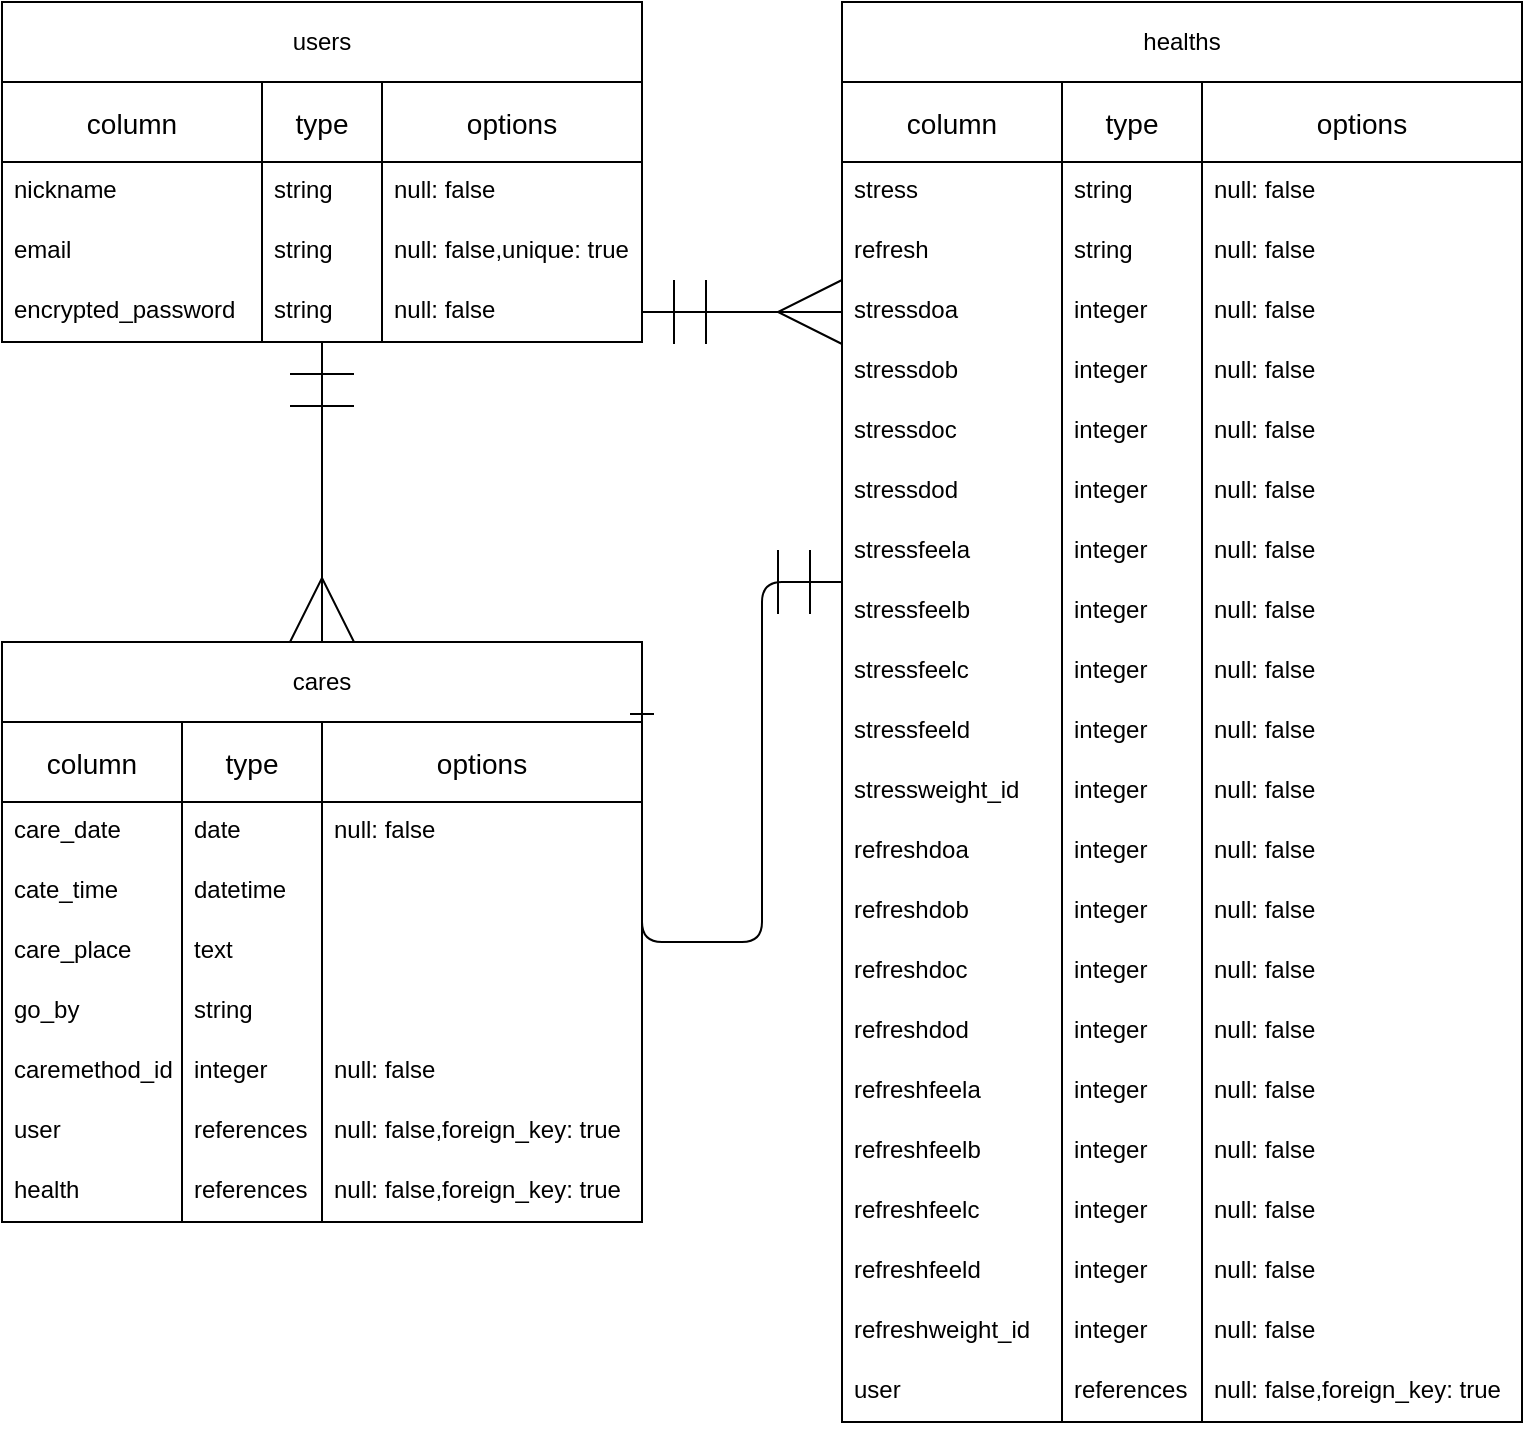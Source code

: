 <mxfile>
    <diagram id="IiIE51ONClDgoYbZXVTl" name="ページ1">
        <mxGraphModel dx="184" dy="395" grid="1" gridSize="10" guides="0" tooltips="1" connect="1" arrows="1" fold="1" page="1" pageScale="1" pageWidth="827" pageHeight="1169" math="0" shadow="0">
            <root>
                <object label="" id="0">
                    <mxCell/>
                </object>
                <mxCell id="1" parent="0"/>
                <mxCell id="36" value="column" style="swimlane;fontStyle=0;childLayout=stackLayout;horizontal=1;startSize=40;horizontalStack=0;resizeParent=1;resizeParentMax=0;resizeLast=0;collapsible=1;marginBottom=0;align=center;fontSize=14;" parent="1" vertex="1">
                    <mxGeometry x="40" y="160" width="130" height="130" as="geometry">
                        <mxRectangle x="40" y="280" width="50" height="40" as="alternateBounds"/>
                    </mxGeometry>
                </mxCell>
                <mxCell id="37" value="nickname" style="text;strokeColor=none;fillColor=none;spacingLeft=4;spacingRight=4;overflow=hidden;rotatable=0;points=[[0,0.5],[1,0.5]];portConstraint=eastwest;fontSize=12;" parent="36" vertex="1">
                    <mxGeometry y="40" width="130" height="30" as="geometry"/>
                </mxCell>
                <mxCell id="38" value="email" style="text;strokeColor=none;fillColor=none;spacingLeft=4;spacingRight=4;overflow=hidden;rotatable=0;points=[[0,0.5],[1,0.5]];portConstraint=eastwest;fontSize=12;" parent="36" vertex="1">
                    <mxGeometry y="70" width="130" height="30" as="geometry"/>
                </mxCell>
                <mxCell id="60" value="encrypted_password" style="text;strokeColor=none;fillColor=none;spacingLeft=4;spacingRight=4;overflow=hidden;rotatable=0;points=[[0,0.5],[1,0.5]];portConstraint=eastwest;fontSize=12;" parent="36" vertex="1">
                    <mxGeometry y="100" width="130" height="30" as="geometry"/>
                </mxCell>
                <mxCell id="71" value="type" style="swimlane;fontStyle=0;childLayout=stackLayout;horizontal=1;startSize=40;horizontalStack=0;resizeParent=1;resizeParentMax=0;resizeLast=0;collapsible=1;marginBottom=0;align=center;fontSize=14;" parent="1" vertex="1">
                    <mxGeometry x="170" y="160" width="60" height="130" as="geometry">
                        <mxRectangle x="170" y="280" width="50" height="40" as="alternateBounds"/>
                    </mxGeometry>
                </mxCell>
                <mxCell id="72" value="string" style="text;strokeColor=none;fillColor=none;spacingLeft=4;spacingRight=4;overflow=hidden;rotatable=0;points=[[0,0.5],[1,0.5]];portConstraint=eastwest;fontSize=12;" parent="71" vertex="1">
                    <mxGeometry y="40" width="60" height="30" as="geometry"/>
                </mxCell>
                <mxCell id="73" value="string    " style="text;strokeColor=none;fillColor=none;spacingLeft=4;spacingRight=4;overflow=hidden;rotatable=0;points=[[0,0.5],[1,0.5]];portConstraint=eastwest;fontSize=12;" parent="71" vertex="1">
                    <mxGeometry y="70" width="60" height="30" as="geometry"/>
                </mxCell>
                <mxCell id="74" value="string" style="text;strokeColor=none;fillColor=none;spacingLeft=4;spacingRight=4;overflow=hidden;rotatable=0;points=[[0,0.5],[1,0.5]];portConstraint=eastwest;fontSize=12;" parent="71" vertex="1">
                    <mxGeometry y="100" width="60" height="30" as="geometry"/>
                </mxCell>
                <mxCell id="80" value="options" style="swimlane;fontStyle=0;childLayout=stackLayout;horizontal=1;startSize=40;horizontalStack=0;resizeParent=1;resizeParentMax=0;resizeLast=0;collapsible=1;marginBottom=0;align=center;fontSize=14;" parent="1" vertex="1">
                    <mxGeometry x="230" y="160" width="130" height="130" as="geometry">
                        <mxRectangle x="40" y="280" width="50" height="40" as="alternateBounds"/>
                    </mxGeometry>
                </mxCell>
                <mxCell id="81" value="null: false" style="text;strokeColor=none;fillColor=none;spacingLeft=4;spacingRight=4;overflow=hidden;rotatable=0;points=[[0,0.5],[1,0.5]];portConstraint=eastwest;fontSize=12;" parent="80" vertex="1">
                    <mxGeometry y="40" width="130" height="30" as="geometry"/>
                </mxCell>
                <mxCell id="82" value="null: false,unique: true" style="text;strokeColor=none;fillColor=none;spacingLeft=4;spacingRight=4;overflow=hidden;rotatable=0;points=[[0,0.5],[1,0.5]];portConstraint=eastwest;fontSize=12;" parent="80" vertex="1">
                    <mxGeometry y="70" width="130" height="30" as="geometry"/>
                </mxCell>
                <mxCell id="89" value="null: false" style="text;strokeColor=none;fillColor=none;spacingLeft=4;spacingRight=4;overflow=hidden;rotatable=0;points=[[0,0.5],[1,0.5]];portConstraint=eastwest;fontSize=12;" parent="80" vertex="1">
                    <mxGeometry y="100" width="130" height="30" as="geometry"/>
                </mxCell>
                <mxCell id="90" value="users" style="whiteSpace=wrap;html=1;align=center;" parent="1" vertex="1">
                    <mxGeometry x="40" y="120" width="320" height="40" as="geometry"/>
                </mxCell>
                <mxCell id="91" value="healths" style="whiteSpace=wrap;html=1;align=center;" parent="1" vertex="1">
                    <mxGeometry x="460" y="120" width="340" height="40" as="geometry"/>
                </mxCell>
                <mxCell id="92" value="column" style="swimlane;fontStyle=0;childLayout=stackLayout;horizontal=1;startSize=40;horizontalStack=0;resizeParent=1;resizeParentMax=0;resizeLast=0;collapsible=1;marginBottom=0;align=center;fontSize=14;" parent="1" vertex="1">
                    <mxGeometry x="460" y="160" width="110" height="670" as="geometry">
                        <mxRectangle x="40" y="280" width="50" height="40" as="alternateBounds"/>
                    </mxGeometry>
                </mxCell>
                <mxCell id="93" value="stress" style="text;strokeColor=none;fillColor=none;spacingLeft=4;spacingRight=4;overflow=hidden;rotatable=0;points=[[0,0.5],[1,0.5]];portConstraint=eastwest;fontSize=12;" parent="92" vertex="1">
                    <mxGeometry y="40" width="110" height="30" as="geometry"/>
                </mxCell>
                <mxCell id="213" value="refresh" style="text;strokeColor=none;fillColor=none;spacingLeft=4;spacingRight=4;overflow=hidden;rotatable=0;points=[[0,0.5],[1,0.5]];portConstraint=eastwest;fontSize=12;" parent="92" vertex="1">
                    <mxGeometry y="70" width="110" height="30" as="geometry"/>
                </mxCell>
                <mxCell id="152" value="stressdoa" style="text;strokeColor=none;fillColor=none;spacingLeft=4;spacingRight=4;overflow=hidden;rotatable=0;points=[[0,0.5],[1,0.5]];portConstraint=eastwest;fontSize=12;" parent="92" vertex="1">
                    <mxGeometry y="100" width="110" height="30" as="geometry"/>
                </mxCell>
                <mxCell id="151" value="stressdob" style="text;strokeColor=none;fillColor=none;spacingLeft=4;spacingRight=4;overflow=hidden;rotatable=0;points=[[0,0.5],[1,0.5]];portConstraint=eastwest;fontSize=12;" parent="92" vertex="1">
                    <mxGeometry y="130" width="110" height="30" as="geometry"/>
                </mxCell>
                <mxCell id="150" value="stressdoc" style="text;strokeColor=none;fillColor=none;spacingLeft=4;spacingRight=4;overflow=hidden;rotatable=0;points=[[0,0.5],[1,0.5]];portConstraint=eastwest;fontSize=12;" parent="92" vertex="1">
                    <mxGeometry y="160" width="110" height="30" as="geometry"/>
                </mxCell>
                <mxCell id="292" value="stressdod" style="text;strokeColor=none;fillColor=none;spacingLeft=4;spacingRight=4;overflow=hidden;rotatable=0;points=[[0,0.5],[1,0.5]];portConstraint=eastwest;fontSize=12;" parent="92" vertex="1">
                    <mxGeometry y="190" width="110" height="30" as="geometry"/>
                </mxCell>
                <mxCell id="295" value="stressfeela" style="text;strokeColor=none;fillColor=none;spacingLeft=4;spacingRight=4;overflow=hidden;rotatable=0;points=[[0,0.5],[1,0.5]];portConstraint=eastwest;fontSize=12;" parent="92" vertex="1">
                    <mxGeometry y="220" width="110" height="30" as="geometry"/>
                </mxCell>
                <mxCell id="298" value="stressfeelb" style="text;strokeColor=none;fillColor=none;spacingLeft=4;spacingRight=4;overflow=hidden;rotatable=0;points=[[0,0.5],[1,0.5]];portConstraint=eastwest;fontSize=12;" parent="92" vertex="1">
                    <mxGeometry y="250" width="110" height="30" as="geometry"/>
                </mxCell>
                <mxCell id="303" value="stressfeelc" style="text;strokeColor=none;fillColor=none;spacingLeft=4;spacingRight=4;overflow=hidden;rotatable=0;points=[[0,0.5],[1,0.5]];portConstraint=eastwest;fontSize=12;" parent="92" vertex="1">
                    <mxGeometry y="280" width="110" height="30" as="geometry"/>
                </mxCell>
                <mxCell id="306" value="stressfeeld" style="text;strokeColor=none;fillColor=none;spacingLeft=4;spacingRight=4;overflow=hidden;rotatable=0;points=[[0,0.5],[1,0.5]];portConstraint=eastwest;fontSize=12;" parent="92" vertex="1">
                    <mxGeometry y="310" width="110" height="30" as="geometry"/>
                </mxCell>
                <mxCell id="309" value="stressweight_id" style="text;strokeColor=none;fillColor=none;spacingLeft=4;spacingRight=4;overflow=hidden;rotatable=0;points=[[0,0.5],[1,0.5]];portConstraint=eastwest;fontSize=12;" parent="92" vertex="1">
                    <mxGeometry y="340" width="110" height="30" as="geometry"/>
                </mxCell>
                <mxCell id="332" value="refreshdoa" style="text;strokeColor=none;fillColor=none;spacingLeft=4;spacingRight=4;overflow=hidden;rotatable=0;points=[[0,0.5],[1,0.5]];portConstraint=eastwest;fontSize=12;" parent="92" vertex="1">
                    <mxGeometry y="370" width="110" height="30" as="geometry"/>
                </mxCell>
                <mxCell id="335" value="refreshdob" style="text;strokeColor=none;fillColor=none;spacingLeft=4;spacingRight=4;overflow=hidden;rotatable=0;points=[[0,0.5],[1,0.5]];portConstraint=eastwest;fontSize=12;" parent="92" vertex="1">
                    <mxGeometry y="400" width="110" height="30" as="geometry"/>
                </mxCell>
                <mxCell id="338" value="refreshdoc" style="text;strokeColor=none;fillColor=none;spacingLeft=4;spacingRight=4;overflow=hidden;rotatable=0;points=[[0,0.5],[1,0.5]];portConstraint=eastwest;fontSize=12;" parent="92" vertex="1">
                    <mxGeometry y="430" width="110" height="30" as="geometry"/>
                </mxCell>
                <mxCell id="341" value="refreshdod" style="text;strokeColor=none;fillColor=none;spacingLeft=4;spacingRight=4;overflow=hidden;rotatable=0;points=[[0,0.5],[1,0.5]];portConstraint=eastwest;fontSize=12;" parent="92" vertex="1">
                    <mxGeometry y="460" width="110" height="30" as="geometry"/>
                </mxCell>
                <mxCell id="344" value="refreshfeela" style="text;strokeColor=none;fillColor=none;spacingLeft=4;spacingRight=4;overflow=hidden;rotatable=0;points=[[0,0.5],[1,0.5]];portConstraint=eastwest;fontSize=12;" parent="92" vertex="1">
                    <mxGeometry y="490" width="110" height="30" as="geometry"/>
                </mxCell>
                <mxCell id="347" value="refreshfeelb" style="text;strokeColor=none;fillColor=none;spacingLeft=4;spacingRight=4;overflow=hidden;rotatable=0;points=[[0,0.5],[1,0.5]];portConstraint=eastwest;fontSize=12;" parent="92" vertex="1">
                    <mxGeometry y="520" width="110" height="30" as="geometry"/>
                </mxCell>
                <mxCell id="350" value="refreshfeelc" style="text;strokeColor=none;fillColor=none;spacingLeft=4;spacingRight=4;overflow=hidden;rotatable=0;points=[[0,0.5],[1,0.5]];portConstraint=eastwest;fontSize=12;" parent="92" vertex="1">
                    <mxGeometry y="550" width="110" height="30" as="geometry"/>
                </mxCell>
                <mxCell id="353" value="refreshfeeld" style="text;strokeColor=none;fillColor=none;spacingLeft=4;spacingRight=4;overflow=hidden;rotatable=0;points=[[0,0.5],[1,0.5]];portConstraint=eastwest;fontSize=12;" parent="92" vertex="1">
                    <mxGeometry y="580" width="110" height="30" as="geometry"/>
                </mxCell>
                <mxCell id="356" value="refreshweight_id" style="text;strokeColor=none;fillColor=none;spacingLeft=4;spacingRight=4;overflow=hidden;rotatable=0;points=[[0,0.5],[1,0.5]];portConstraint=eastwest;fontSize=12;" parent="92" vertex="1">
                    <mxGeometry y="610" width="110" height="30" as="geometry"/>
                </mxCell>
                <mxCell id="359" value="user " style="text;strokeColor=none;fillColor=none;spacingLeft=4;spacingRight=4;overflow=hidden;rotatable=0;points=[[0,0.5],[1,0.5]];portConstraint=eastwest;fontSize=12;" parent="92" vertex="1">
                    <mxGeometry y="640" width="110" height="30" as="geometry"/>
                </mxCell>
                <mxCell id="101" value="type" style="swimlane;fontStyle=0;childLayout=stackLayout;horizontal=1;startSize=40;horizontalStack=0;resizeParent=1;resizeParentMax=0;resizeLast=0;collapsible=1;marginBottom=0;align=center;fontSize=14;" parent="1" vertex="1">
                    <mxGeometry x="570" y="160" width="70" height="670" as="geometry">
                        <mxRectangle x="610" y="160" width="50" height="40" as="alternateBounds"/>
                    </mxGeometry>
                </mxCell>
                <mxCell id="102" value="string" style="text;strokeColor=none;fillColor=none;spacingLeft=4;spacingRight=4;overflow=hidden;rotatable=0;points=[[0,0.5],[1,0.5]];portConstraint=eastwest;fontSize=12;" parent="101" vertex="1">
                    <mxGeometry y="40" width="70" height="30" as="geometry"/>
                </mxCell>
                <mxCell id="214" value="string" style="text;strokeColor=none;fillColor=none;spacingLeft=4;spacingRight=4;overflow=hidden;rotatable=0;points=[[0,0.5],[1,0.5]];portConstraint=eastwest;fontSize=12;" parent="101" vertex="1">
                    <mxGeometry y="70" width="70" height="30" as="geometry"/>
                </mxCell>
                <mxCell id="157" value="integer" style="text;strokeColor=none;fillColor=none;spacingLeft=4;spacingRight=4;overflow=hidden;rotatable=0;points=[[0,0.5],[1,0.5]];portConstraint=eastwest;fontSize=12;" parent="101" vertex="1">
                    <mxGeometry y="100" width="70" height="30" as="geometry"/>
                </mxCell>
                <mxCell id="156" value="integer" style="text;strokeColor=none;fillColor=none;spacingLeft=4;spacingRight=4;overflow=hidden;rotatable=0;points=[[0,0.5],[1,0.5]];portConstraint=eastwest;fontSize=12;" parent="101" vertex="1">
                    <mxGeometry y="130" width="70" height="30" as="geometry"/>
                </mxCell>
                <mxCell id="155" value="integer" style="text;strokeColor=none;fillColor=none;spacingLeft=4;spacingRight=4;overflow=hidden;rotatable=0;points=[[0,0.5],[1,0.5]];portConstraint=eastwest;fontSize=12;" parent="101" vertex="1">
                    <mxGeometry y="160" width="70" height="30" as="geometry"/>
                </mxCell>
                <mxCell id="293" value="integer" style="text;strokeColor=none;fillColor=none;spacingLeft=4;spacingRight=4;overflow=hidden;rotatable=0;points=[[0,0.5],[1,0.5]];portConstraint=eastwest;fontSize=12;" parent="101" vertex="1">
                    <mxGeometry y="190" width="70" height="30" as="geometry"/>
                </mxCell>
                <mxCell id="296" value="integer" style="text;strokeColor=none;fillColor=none;spacingLeft=4;spacingRight=4;overflow=hidden;rotatable=0;points=[[0,0.5],[1,0.5]];portConstraint=eastwest;fontSize=12;" parent="101" vertex="1">
                    <mxGeometry y="220" width="70" height="30" as="geometry"/>
                </mxCell>
                <mxCell id="299" value="integer" style="text;strokeColor=none;fillColor=none;spacingLeft=4;spacingRight=4;overflow=hidden;rotatable=0;points=[[0,0.5],[1,0.5]];portConstraint=eastwest;fontSize=12;" parent="101" vertex="1">
                    <mxGeometry y="250" width="70" height="30" as="geometry"/>
                </mxCell>
                <mxCell id="304" value="integer" style="text;strokeColor=none;fillColor=none;spacingLeft=4;spacingRight=4;overflow=hidden;rotatable=0;points=[[0,0.5],[1,0.5]];portConstraint=eastwest;fontSize=12;" parent="101" vertex="1">
                    <mxGeometry y="280" width="70" height="30" as="geometry"/>
                </mxCell>
                <mxCell id="307" value="integer" style="text;strokeColor=none;fillColor=none;spacingLeft=4;spacingRight=4;overflow=hidden;rotatable=0;points=[[0,0.5],[1,0.5]];portConstraint=eastwest;fontSize=12;" parent="101" vertex="1">
                    <mxGeometry y="310" width="70" height="30" as="geometry"/>
                </mxCell>
                <mxCell id="310" value="integer" style="text;strokeColor=none;fillColor=none;spacingLeft=4;spacingRight=4;overflow=hidden;rotatable=0;points=[[0,0.5],[1,0.5]];portConstraint=eastwest;fontSize=12;" parent="101" vertex="1">
                    <mxGeometry y="340" width="70" height="30" as="geometry"/>
                </mxCell>
                <mxCell id="333" value="integer" style="text;strokeColor=none;fillColor=none;spacingLeft=4;spacingRight=4;overflow=hidden;rotatable=0;points=[[0,0.5],[1,0.5]];portConstraint=eastwest;fontSize=12;" parent="101" vertex="1">
                    <mxGeometry y="370" width="70" height="30" as="geometry"/>
                </mxCell>
                <mxCell id="336" value="integer" style="text;strokeColor=none;fillColor=none;spacingLeft=4;spacingRight=4;overflow=hidden;rotatable=0;points=[[0,0.5],[1,0.5]];portConstraint=eastwest;fontSize=12;" parent="101" vertex="1">
                    <mxGeometry y="400" width="70" height="30" as="geometry"/>
                </mxCell>
                <mxCell id="339" value="integer" style="text;strokeColor=none;fillColor=none;spacingLeft=4;spacingRight=4;overflow=hidden;rotatable=0;points=[[0,0.5],[1,0.5]];portConstraint=eastwest;fontSize=12;" parent="101" vertex="1">
                    <mxGeometry y="430" width="70" height="30" as="geometry"/>
                </mxCell>
                <mxCell id="342" value="integer" style="text;strokeColor=none;fillColor=none;spacingLeft=4;spacingRight=4;overflow=hidden;rotatable=0;points=[[0,0.5],[1,0.5]];portConstraint=eastwest;fontSize=12;" parent="101" vertex="1">
                    <mxGeometry y="460" width="70" height="30" as="geometry"/>
                </mxCell>
                <mxCell id="345" value="integer" style="text;strokeColor=none;fillColor=none;spacingLeft=4;spacingRight=4;overflow=hidden;rotatable=0;points=[[0,0.5],[1,0.5]];portConstraint=eastwest;fontSize=12;" parent="101" vertex="1">
                    <mxGeometry y="490" width="70" height="30" as="geometry"/>
                </mxCell>
                <mxCell id="348" value="integer" style="text;strokeColor=none;fillColor=none;spacingLeft=4;spacingRight=4;overflow=hidden;rotatable=0;points=[[0,0.5],[1,0.5]];portConstraint=eastwest;fontSize=12;" parent="101" vertex="1">
                    <mxGeometry y="520" width="70" height="30" as="geometry"/>
                </mxCell>
                <mxCell id="351" value="integer" style="text;strokeColor=none;fillColor=none;spacingLeft=4;spacingRight=4;overflow=hidden;rotatable=0;points=[[0,0.5],[1,0.5]];portConstraint=eastwest;fontSize=12;" parent="101" vertex="1">
                    <mxGeometry y="550" width="70" height="30" as="geometry"/>
                </mxCell>
                <mxCell id="354" value="integer" style="text;strokeColor=none;fillColor=none;spacingLeft=4;spacingRight=4;overflow=hidden;rotatable=0;points=[[0,0.5],[1,0.5]];portConstraint=eastwest;fontSize=12;" parent="101" vertex="1">
                    <mxGeometry y="580" width="70" height="30" as="geometry"/>
                </mxCell>
                <mxCell id="357" value="integer" style="text;strokeColor=none;fillColor=none;spacingLeft=4;spacingRight=4;overflow=hidden;rotatable=0;points=[[0,0.5],[1,0.5]];portConstraint=eastwest;fontSize=12;" parent="101" vertex="1">
                    <mxGeometry y="610" width="70" height="30" as="geometry"/>
                </mxCell>
                <mxCell id="360" value="references" style="text;strokeColor=none;fillColor=none;spacingLeft=4;spacingRight=4;overflow=hidden;rotatable=0;points=[[0,0.5],[1,0.5]];portConstraint=eastwest;fontSize=12;" parent="101" vertex="1">
                    <mxGeometry y="640" width="70" height="30" as="geometry"/>
                </mxCell>
                <mxCell id="110" value="options" style="swimlane;fontStyle=0;childLayout=stackLayout;horizontal=1;startSize=40;horizontalStack=0;resizeParent=1;resizeParentMax=0;resizeLast=0;collapsible=1;marginBottom=0;align=center;fontSize=14;" parent="1" vertex="1">
                    <mxGeometry x="640" y="160" width="160" height="670" as="geometry">
                        <mxRectangle x="40" y="280" width="50" height="40" as="alternateBounds"/>
                    </mxGeometry>
                </mxCell>
                <mxCell id="111" value="null: false" style="text;strokeColor=none;fillColor=none;spacingLeft=4;spacingRight=4;overflow=hidden;rotatable=0;points=[[0,0.5],[1,0.5]];portConstraint=eastwest;fontSize=12;" parent="110" vertex="1">
                    <mxGeometry y="40" width="160" height="30" as="geometry"/>
                </mxCell>
                <mxCell id="215" value="null: false" style="text;strokeColor=none;fillColor=none;spacingLeft=4;spacingRight=4;overflow=hidden;rotatable=0;points=[[0,0.5],[1,0.5]];portConstraint=eastwest;fontSize=12;" parent="110" vertex="1">
                    <mxGeometry y="70" width="160" height="30" as="geometry"/>
                </mxCell>
                <mxCell id="163" value="null: false" style="text;strokeColor=none;fillColor=none;spacingLeft=4;spacingRight=4;overflow=hidden;rotatable=0;points=[[0,0.5],[1,0.5]];portConstraint=eastwest;fontSize=12;" parent="110" vertex="1">
                    <mxGeometry y="100" width="160" height="30" as="geometry"/>
                </mxCell>
                <mxCell id="162" value="null: false" style="text;strokeColor=none;fillColor=none;spacingLeft=4;spacingRight=4;overflow=hidden;rotatable=0;points=[[0,0.5],[1,0.5]];portConstraint=eastwest;fontSize=12;" parent="110" vertex="1">
                    <mxGeometry y="130" width="160" height="30" as="geometry"/>
                </mxCell>
                <mxCell id="161" value="null: false" style="text;strokeColor=none;fillColor=none;spacingLeft=4;spacingRight=4;overflow=hidden;rotatable=0;points=[[0,0.5],[1,0.5]];portConstraint=eastwest;fontSize=12;" parent="110" vertex="1">
                    <mxGeometry y="160" width="160" height="30" as="geometry"/>
                </mxCell>
                <mxCell id="294" value="null: false" style="text;strokeColor=none;fillColor=none;spacingLeft=4;spacingRight=4;overflow=hidden;rotatable=0;points=[[0,0.5],[1,0.5]];portConstraint=eastwest;fontSize=12;" parent="110" vertex="1">
                    <mxGeometry y="190" width="160" height="30" as="geometry"/>
                </mxCell>
                <mxCell id="297" value="null: false" style="text;strokeColor=none;fillColor=none;spacingLeft=4;spacingRight=4;overflow=hidden;rotatable=0;points=[[0,0.5],[1,0.5]];portConstraint=eastwest;fontSize=12;" parent="110" vertex="1">
                    <mxGeometry y="220" width="160" height="30" as="geometry"/>
                </mxCell>
                <mxCell id="300" value="null: false" style="text;strokeColor=none;fillColor=none;spacingLeft=4;spacingRight=4;overflow=hidden;rotatable=0;points=[[0,0.5],[1,0.5]];portConstraint=eastwest;fontSize=12;" parent="110" vertex="1">
                    <mxGeometry y="250" width="160" height="30" as="geometry"/>
                </mxCell>
                <mxCell id="305" value="null: false" style="text;strokeColor=none;fillColor=none;spacingLeft=4;spacingRight=4;overflow=hidden;rotatable=0;points=[[0,0.5],[1,0.5]];portConstraint=eastwest;fontSize=12;" parent="110" vertex="1">
                    <mxGeometry y="280" width="160" height="30" as="geometry"/>
                </mxCell>
                <mxCell id="308" value="null: false" style="text;strokeColor=none;fillColor=none;spacingLeft=4;spacingRight=4;overflow=hidden;rotatable=0;points=[[0,0.5],[1,0.5]];portConstraint=eastwest;fontSize=12;" parent="110" vertex="1">
                    <mxGeometry y="310" width="160" height="30" as="geometry"/>
                </mxCell>
                <mxCell id="311" value="null: false" style="text;strokeColor=none;fillColor=none;spacingLeft=4;spacingRight=4;overflow=hidden;rotatable=0;points=[[0,0.5],[1,0.5]];portConstraint=eastwest;fontSize=12;" parent="110" vertex="1">
                    <mxGeometry y="340" width="160" height="30" as="geometry"/>
                </mxCell>
                <mxCell id="334" value="null: false" style="text;strokeColor=none;fillColor=none;spacingLeft=4;spacingRight=4;overflow=hidden;rotatable=0;points=[[0,0.5],[1,0.5]];portConstraint=eastwest;fontSize=12;" parent="110" vertex="1">
                    <mxGeometry y="370" width="160" height="30" as="geometry"/>
                </mxCell>
                <mxCell id="337" value="null: false" style="text;strokeColor=none;fillColor=none;spacingLeft=4;spacingRight=4;overflow=hidden;rotatable=0;points=[[0,0.5],[1,0.5]];portConstraint=eastwest;fontSize=12;" parent="110" vertex="1">
                    <mxGeometry y="400" width="160" height="30" as="geometry"/>
                </mxCell>
                <mxCell id="340" value="null: false" style="text;strokeColor=none;fillColor=none;spacingLeft=4;spacingRight=4;overflow=hidden;rotatable=0;points=[[0,0.5],[1,0.5]];portConstraint=eastwest;fontSize=12;" parent="110" vertex="1">
                    <mxGeometry y="430" width="160" height="30" as="geometry"/>
                </mxCell>
                <mxCell id="343" value="null: false" style="text;strokeColor=none;fillColor=none;spacingLeft=4;spacingRight=4;overflow=hidden;rotatable=0;points=[[0,0.5],[1,0.5]];portConstraint=eastwest;fontSize=12;" parent="110" vertex="1">
                    <mxGeometry y="460" width="160" height="30" as="geometry"/>
                </mxCell>
                <mxCell id="346" value="null: false" style="text;strokeColor=none;fillColor=none;spacingLeft=4;spacingRight=4;overflow=hidden;rotatable=0;points=[[0,0.5],[1,0.5]];portConstraint=eastwest;fontSize=12;" parent="110" vertex="1">
                    <mxGeometry y="490" width="160" height="30" as="geometry"/>
                </mxCell>
                <mxCell id="349" value="null: false" style="text;strokeColor=none;fillColor=none;spacingLeft=4;spacingRight=4;overflow=hidden;rotatable=0;points=[[0,0.5],[1,0.5]];portConstraint=eastwest;fontSize=12;" parent="110" vertex="1">
                    <mxGeometry y="520" width="160" height="30" as="geometry"/>
                </mxCell>
                <mxCell id="352" value="null: false" style="text;strokeColor=none;fillColor=none;spacingLeft=4;spacingRight=4;overflow=hidden;rotatable=0;points=[[0,0.5],[1,0.5]];portConstraint=eastwest;fontSize=12;" parent="110" vertex="1">
                    <mxGeometry y="550" width="160" height="30" as="geometry"/>
                </mxCell>
                <mxCell id="355" value="null: false" style="text;strokeColor=none;fillColor=none;spacingLeft=4;spacingRight=4;overflow=hidden;rotatable=0;points=[[0,0.5],[1,0.5]];portConstraint=eastwest;fontSize=12;" parent="110" vertex="1">
                    <mxGeometry y="580" width="160" height="30" as="geometry"/>
                </mxCell>
                <mxCell id="358" value="null: false" style="text;strokeColor=none;fillColor=none;spacingLeft=4;spacingRight=4;overflow=hidden;rotatable=0;points=[[0,0.5],[1,0.5]];portConstraint=eastwest;fontSize=12;" parent="110" vertex="1">
                    <mxGeometry y="610" width="160" height="30" as="geometry"/>
                </mxCell>
                <mxCell id="361" value="null: false,foreign_key: true" style="text;strokeColor=none;fillColor=none;spacingLeft=4;spacingRight=4;overflow=hidden;rotatable=0;points=[[0,0.5],[1,0.5]];portConstraint=eastwest;fontSize=12;" parent="110" vertex="1">
                    <mxGeometry y="640" width="160" height="30" as="geometry"/>
                </mxCell>
                <mxCell id="120" value="cares" style="whiteSpace=wrap;html=1;align=center;" parent="1" vertex="1">
                    <mxGeometry x="40" y="440" width="320" height="40" as="geometry"/>
                </mxCell>
                <mxCell id="121" value="column" style="swimlane;fontStyle=0;childLayout=stackLayout;horizontal=1;startSize=40;horizontalStack=0;resizeParent=1;resizeParentMax=0;resizeLast=0;collapsible=1;marginBottom=0;align=center;fontSize=14;" parent="1" vertex="1">
                    <mxGeometry x="40" y="480" width="90" height="250" as="geometry">
                        <mxRectangle x="40" y="280" width="50" height="40" as="alternateBounds"/>
                    </mxGeometry>
                </mxCell>
                <mxCell id="260" value="care_date" style="text;strokeColor=none;fillColor=none;spacingLeft=4;spacingRight=4;overflow=hidden;rotatable=0;points=[[0,0.5],[1,0.5]];portConstraint=eastwest;fontSize=12;" parent="121" vertex="1">
                    <mxGeometry y="40" width="90" height="30" as="geometry"/>
                </mxCell>
                <mxCell id="262" value="cate_time    " style="text;strokeColor=none;fillColor=none;spacingLeft=4;spacingRight=4;overflow=hidden;rotatable=0;points=[[0,0.5],[1,0.5]];portConstraint=eastwest;fontSize=12;" parent="121" vertex="1">
                    <mxGeometry y="70" width="90" height="30" as="geometry"/>
                </mxCell>
                <mxCell id="265" value="care_place" style="text;strokeColor=none;fillColor=none;spacingLeft=4;spacingRight=4;overflow=hidden;rotatable=0;points=[[0,0.5],[1,0.5]];portConstraint=eastwest;fontSize=12;" parent="121" vertex="1">
                    <mxGeometry y="100" width="90" height="30" as="geometry"/>
                </mxCell>
                <mxCell id="279" value="go_by" style="text;strokeColor=none;fillColor=none;spacingLeft=4;spacingRight=4;overflow=hidden;rotatable=0;points=[[0,0.5],[1,0.5]];portConstraint=eastwest;fontSize=12;" parent="121" vertex="1">
                    <mxGeometry y="130" width="90" height="30" as="geometry"/>
                </mxCell>
                <mxCell id="280" value="caremethod_id" style="text;strokeColor=none;fillColor=none;spacingLeft=4;spacingRight=4;overflow=hidden;rotatable=0;points=[[0,0.5],[1,0.5]];portConstraint=eastwest;fontSize=12;" parent="121" vertex="1">
                    <mxGeometry y="160" width="90" height="30" as="geometry"/>
                </mxCell>
                <mxCell id="281" value="user" style="text;strokeColor=none;fillColor=none;spacingLeft=4;spacingRight=4;overflow=hidden;rotatable=0;points=[[0,0.5],[1,0.5]];portConstraint=eastwest;fontSize=12;" parent="121" vertex="1">
                    <mxGeometry y="190" width="90" height="30" as="geometry"/>
                </mxCell>
                <mxCell id="282" value="health" style="text;strokeColor=none;fillColor=none;spacingLeft=4;spacingRight=4;overflow=hidden;rotatable=0;points=[[0,0.5],[1,0.5]];portConstraint=eastwest;fontSize=12;" parent="121" vertex="1">
                    <mxGeometry y="220" width="90" height="30" as="geometry"/>
                </mxCell>
                <mxCell id="125" value="type" style="swimlane;fontStyle=0;childLayout=stackLayout;horizontal=1;startSize=40;horizontalStack=0;resizeParent=1;resizeParentMax=0;resizeLast=0;collapsible=1;marginBottom=0;align=center;fontSize=14;" parent="1" vertex="1">
                    <mxGeometry x="130" y="480" width="70" height="250" as="geometry">
                        <mxRectangle x="610" y="160" width="50" height="40" as="alternateBounds"/>
                    </mxGeometry>
                </mxCell>
                <mxCell id="127" value="date" style="text;strokeColor=none;fillColor=none;spacingLeft=4;spacingRight=4;overflow=hidden;rotatable=0;points=[[0,0.5],[1,0.5]];portConstraint=eastwest;fontSize=12;" parent="125" vertex="1">
                    <mxGeometry y="40" width="70" height="30" as="geometry"/>
                </mxCell>
                <mxCell id="263" value="datetime" style="text;strokeColor=none;fillColor=none;spacingLeft=4;spacingRight=4;overflow=hidden;rotatable=0;points=[[0,0.5],[1,0.5]];portConstraint=eastwest;fontSize=12;" parent="125" vertex="1">
                    <mxGeometry y="70" width="70" height="30" as="geometry"/>
                </mxCell>
                <mxCell id="268" value="text" style="text;strokeColor=none;fillColor=none;spacingLeft=4;spacingRight=4;overflow=hidden;rotatable=0;points=[[0,0.5],[1,0.5]];portConstraint=eastwest;fontSize=12;" parent="125" vertex="1">
                    <mxGeometry y="100" width="70" height="30" as="geometry"/>
                </mxCell>
                <mxCell id="283" value="string" style="text;strokeColor=none;fillColor=none;spacingLeft=4;spacingRight=4;overflow=hidden;rotatable=0;points=[[0,0.5],[1,0.5]];portConstraint=eastwest;fontSize=12;" parent="125" vertex="1">
                    <mxGeometry y="130" width="70" height="30" as="geometry"/>
                </mxCell>
                <mxCell id="284" value="integer" style="text;strokeColor=none;fillColor=none;spacingLeft=4;spacingRight=4;overflow=hidden;rotatable=0;points=[[0,0.5],[1,0.5]];portConstraint=eastwest;fontSize=12;" parent="125" vertex="1">
                    <mxGeometry y="160" width="70" height="30" as="geometry"/>
                </mxCell>
                <mxCell id="285" value="references" style="text;strokeColor=none;fillColor=none;spacingLeft=4;spacingRight=4;overflow=hidden;rotatable=0;points=[[0,0.5],[1,0.5]];portConstraint=eastwest;fontSize=12;" parent="125" vertex="1">
                    <mxGeometry y="190" width="70" height="30" as="geometry"/>
                </mxCell>
                <mxCell id="286" value="references" style="text;strokeColor=none;fillColor=none;spacingLeft=4;spacingRight=4;overflow=hidden;rotatable=0;points=[[0,0.5],[1,0.5]];portConstraint=eastwest;fontSize=12;" parent="125" vertex="1">
                    <mxGeometry y="220" width="70" height="30" as="geometry"/>
                </mxCell>
                <mxCell id="129" value="options" style="swimlane;fontStyle=0;childLayout=stackLayout;horizontal=1;startSize=40;horizontalStack=0;resizeParent=1;resizeParentMax=0;resizeLast=0;collapsible=1;marginBottom=0;align=center;fontSize=14;" parent="1" vertex="1">
                    <mxGeometry x="200" y="480" width="160" height="250" as="geometry">
                        <mxRectangle x="40" y="280" width="50" height="40" as="alternateBounds"/>
                    </mxGeometry>
                </mxCell>
                <mxCell id="264" value="null: false" style="text;strokeColor=none;fillColor=none;spacingLeft=4;spacingRight=4;overflow=hidden;rotatable=0;points=[[0,0.5],[1,0.5]];portConstraint=eastwest;fontSize=12;" parent="129" vertex="1">
                    <mxGeometry y="40" width="160" height="30" as="geometry"/>
                </mxCell>
                <mxCell id="269" value=" " style="text;strokeColor=none;fillColor=none;spacingLeft=4;spacingRight=4;overflow=hidden;rotatable=0;points=[[0,0.5],[1,0.5]];portConstraint=eastwest;fontSize=12;" parent="129" vertex="1">
                    <mxGeometry y="70" width="160" height="30" as="geometry"/>
                </mxCell>
                <mxCell id="287" value=" " style="text;strokeColor=none;fillColor=none;spacingLeft=4;spacingRight=4;overflow=hidden;rotatable=0;points=[[0,0.5],[1,0.5]];portConstraint=eastwest;fontSize=12;" parent="129" vertex="1">
                    <mxGeometry y="100" width="160" height="30" as="geometry"/>
                </mxCell>
                <mxCell id="288" value=" " style="text;strokeColor=none;fillColor=none;spacingLeft=4;spacingRight=4;overflow=hidden;rotatable=0;points=[[0,0.5],[1,0.5]];portConstraint=eastwest;fontSize=12;" parent="129" vertex="1">
                    <mxGeometry y="130" width="160" height="30" as="geometry"/>
                </mxCell>
                <mxCell id="289" value="null: false" style="text;strokeColor=none;fillColor=none;spacingLeft=4;spacingRight=4;overflow=hidden;rotatable=0;points=[[0,0.5],[1,0.5]];portConstraint=eastwest;fontSize=12;" parent="129" vertex="1">
                    <mxGeometry y="160" width="160" height="30" as="geometry"/>
                </mxCell>
                <mxCell id="290" value="null: false,foreign_key: true" style="text;strokeColor=none;fillColor=none;spacingLeft=4;spacingRight=4;overflow=hidden;rotatable=0;points=[[0,0.5],[1,0.5]];portConstraint=eastwest;fontSize=12;" parent="129" vertex="1">
                    <mxGeometry y="190" width="160" height="30" as="geometry"/>
                </mxCell>
                <mxCell id="291" value="null: false,foreign_key: true" style="text;strokeColor=none;fillColor=none;spacingLeft=4;spacingRight=4;overflow=hidden;rotatable=0;points=[[0,0.5],[1,0.5]];portConstraint=eastwest;fontSize=12;" parent="129" vertex="1">
                    <mxGeometry y="220" width="160" height="30" as="geometry"/>
                </mxCell>
                <mxCell id="139" value="" style="edgeStyle=entityRelationEdgeStyle;fontSize=12;html=1;endArrow=ERmany;startArrow=ERmandOne;endSize=30;targetPerimeterSpacing=0;startSize=30;exitX=1;exitY=0.5;exitDx=0;exitDy=0;startFill=0;endFill=0;" parent="1" source="89" edge="1">
                    <mxGeometry width="100" height="100" relative="1" as="geometry">
                        <mxPoint x="360" y="360" as="sourcePoint"/>
                        <mxPoint x="460" y="275" as="targetPoint"/>
                    </mxGeometry>
                </mxCell>
                <mxCell id="206" value="" style="fontSize=12;html=1;endArrow=ERmandOne;startArrow=ERmany;endSize=30;targetPerimeterSpacing=0;startSize=30;startFill=0;endFill=0;" parent="1" edge="1">
                    <mxGeometry width="100" height="100" relative="1" as="geometry">
                        <mxPoint x="200" y="440" as="sourcePoint"/>
                        <mxPoint x="200" y="290" as="targetPoint"/>
                    </mxGeometry>
                </mxCell>
                <mxCell id="209" value="" style="fontSize=12;html=1;endArrow=ERmandOne;startArrow=ERone;endSize=30;targetPerimeterSpacing=0;startSize=10;exitX=1;exitY=0.75;exitDx=0;exitDy=0;startFill=0;edgeStyle=orthogonalEdgeStyle;endFill=0;" parent="1" source="120" edge="1">
                    <mxGeometry width="100" height="100" relative="1" as="geometry">
                        <mxPoint x="330" y="490" as="sourcePoint"/>
                        <mxPoint x="460" y="410" as="targetPoint"/>
                        <Array as="points">
                            <mxPoint x="360" y="590"/>
                            <mxPoint x="420" y="590"/>
                            <mxPoint x="420" y="410"/>
                        </Array>
                    </mxGeometry>
                </mxCell>
            </root>
        </mxGraphModel>
    </diagram>
</mxfile>